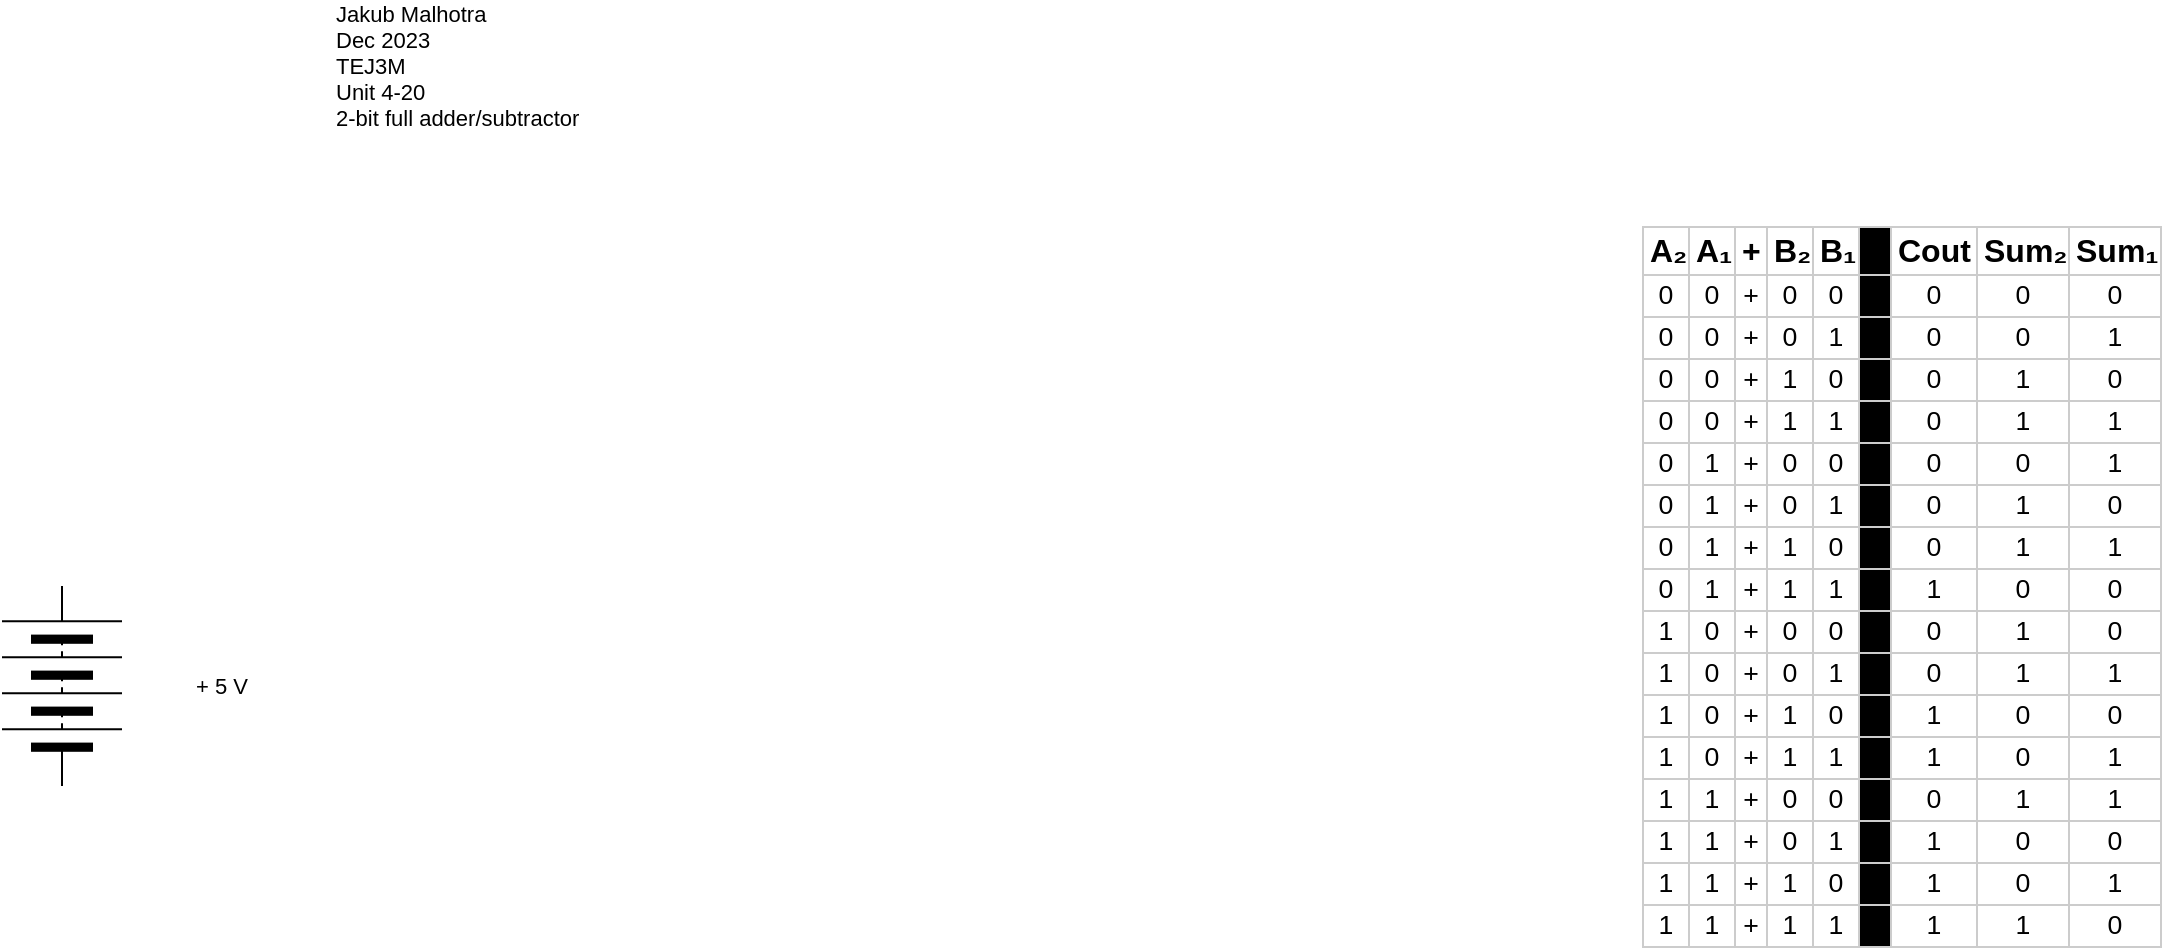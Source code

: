 <mxfile>
    <diagram id="voRThPeKLmp_nt6nkguu" name="Page-1">
        <mxGraphModel dx="1111" dy="670" grid="1" gridSize="10" guides="1" tooltips="1" connect="1" arrows="1" fold="1" page="1" pageScale="1" pageWidth="827" pageHeight="1169" math="0" shadow="0">
            <root>
                <mxCell id="0"/>
                <mxCell id="1" parent="0"/>
                <mxCell id="148" style="edgeStyle=orthogonalEdgeStyle;shape=connector;rounded=0;html=1;exitX=1;exitY=0.5;exitDx=0;exitDy=0;exitPerimeter=0;entryX=0;entryY=0.57;entryDx=0;entryDy=0;entryPerimeter=0;labelBackgroundColor=default;strokeColor=default;fontFamily=Helvetica;fontSize=11;fontColor=default;endArrow=none;endFill=0;" parent="1" source="121" edge="1">
                    <mxGeometry relative="1" as="geometry">
                        <Array as="points">
                            <mxPoint x="730" y="260"/>
                            <mxPoint x="730" y="481"/>
                        </Array>
                        <mxPoint x="490" y="481.1" as="targetPoint"/>
                    </mxGeometry>
                </mxCell>
                <mxCell id="153" value="" style="pointerEvents=1;verticalLabelPosition=bottom;shadow=0;dashed=0;align=center;html=1;verticalAlign=top;shape=mxgraph.electrical.miscellaneous.batteryStack;rotation=-90;" parent="1" vertex="1">
                    <mxGeometry x="520" y="370" width="100" height="60" as="geometry"/>
                </mxCell>
                <mxCell id="155" value="+ 5 V" style="text;strokeColor=none;align=center;fillColor=none;html=1;verticalAlign=middle;whiteSpace=wrap;rounded=0;fontFamily=Helvetica;fontSize=11;fontColor=default;" parent="1" vertex="1">
                    <mxGeometry x="620" y="385" width="60" height="30" as="geometry"/>
                </mxCell>
                <mxCell id="212" value="&lt;table style=&quot;table-layout: fixed; font-size: 10pt; font-family: Arial; width: 0px; border-collapse: collapse; border: none;&quot; data-sheets-root=&quot;1&quot; border=&quot;1&quot; dir=&quot;ltr&quot; cellpadding=&quot;0&quot; cellspacing=&quot;0&quot; xmlns=&quot;http://www.w3.org/1999/xhtml&quot;&gt;&lt;colgroup&gt;&lt;col width=&quot;23&quot;&gt;&lt;col width=&quot;23&quot;&gt;&lt;col width=&quot;16&quot;&gt;&lt;col width=&quot;23&quot;&gt;&lt;col width=&quot;23&quot;&gt;&lt;col width=&quot;16&quot;&gt;&lt;col width=&quot;43&quot;&gt;&lt;col width=&quot;46&quot;&gt;&lt;col width=&quot;46&quot;&gt;&lt;/colgroup&gt;&lt;tbody&gt;&lt;tr style=&quot;height: 21px;&quot;&gt;&lt;td style=&quot;border: 1px solid rgb(204, 204, 204); overflow: hidden; padding: 2px 3px; vertical-align: bottom; font-size: 12pt; font-weight: bold; text-align: center;&quot; data-sheets-value=&quot;{&amp;quot;1&amp;quot;:2,&amp;quot;2&amp;quot;:&amp;quot;A₂&amp;quot;}&quot;&gt;A₂&lt;/td&gt;&lt;td style=&quot;border: 1px solid rgb(204, 204, 204); overflow: hidden; padding: 2px 3px; vertical-align: bottom; font-size: 12pt; font-weight: bold; text-align: center;&quot; data-sheets-value=&quot;{&amp;quot;1&amp;quot;:2,&amp;quot;2&amp;quot;:&amp;quot;A₁&amp;quot;}&quot;&gt;A₁&lt;/td&gt;&lt;td style=&quot;border: 1px solid rgb(204, 204, 204); overflow: hidden; padding: 2px 3px; vertical-align: bottom; font-size: 12pt; font-weight: bold; text-align: center;&quot; data-sheets-formula=&quot;=&amp;quot;+&amp;quot;&quot; data-sheets-value=&quot;{&amp;quot;1&amp;quot;:2,&amp;quot;2&amp;quot;:&amp;quot;+&amp;quot;}&quot;&gt;+&lt;/td&gt;&lt;td style=&quot;border: 1px solid rgb(204, 204, 204); overflow: hidden; padding: 2px 3px; vertical-align: bottom; font-size: 12pt; font-weight: bold; text-align: center;&quot; data-sheets-value=&quot;{&amp;quot;1&amp;quot;:2,&amp;quot;2&amp;quot;:&amp;quot;B₂&amp;quot;}&quot;&gt;B₂&lt;/td&gt;&lt;td style=&quot;border: 1px solid rgb(204, 204, 204); overflow: hidden; padding: 2px 3px; vertical-align: bottom; font-size: 12pt; font-weight: bold; text-align: center;&quot; data-sheets-value=&quot;{&amp;quot;1&amp;quot;:2,&amp;quot;2&amp;quot;:&amp;quot;B₁&amp;quot;}&quot;&gt;B₁&lt;/td&gt;&lt;td style=&quot;border: 1px solid rgb(204, 204, 204); overflow: hidden; padding: 2px 3px; vertical-align: bottom; background-color: rgb(0, 0, 0);&quot;&gt;&lt;/td&gt;&lt;td style=&quot;border: 1px solid rgb(204, 204, 204); overflow: hidden; padding: 2px 3px; vertical-align: bottom; font-size: 12pt; font-weight: bold; text-align: center;&quot; data-sheets-value=&quot;{&amp;quot;1&amp;quot;:2,&amp;quot;2&amp;quot;:&amp;quot;Cout&amp;quot;}&quot;&gt;Cout&lt;/td&gt;&lt;td style=&quot;border: 1px solid rgb(204, 204, 204); overflow: hidden; padding: 2px 3px; vertical-align: bottom; font-size: 12pt; font-weight: bold; text-align: center;&quot; data-sheets-value=&quot;{&amp;quot;1&amp;quot;:2,&amp;quot;2&amp;quot;:&amp;quot;Sum₂&amp;quot;}&quot;&gt;Sum₂&lt;/td&gt;&lt;td style=&quot;border: 1px solid rgb(204, 204, 204); overflow: hidden; padding: 2px 3px; vertical-align: bottom; font-size: 12pt; font-weight: bold; text-align: center;&quot; data-sheets-value=&quot;{&amp;quot;1&amp;quot;:2,&amp;quot;2&amp;quot;:&amp;quot;Sum₁&amp;quot;}&quot;&gt;Sum₁&lt;/td&gt;&lt;/tr&gt;&lt;tr style=&quot;height: 21px;&quot;&gt;&lt;td style=&quot;border: 1px solid rgb(204, 204, 204); overflow: hidden; padding: 2px 3px; vertical-align: bottom; text-align: center;&quot; data-sheets-value=&quot;{&amp;quot;1&amp;quot;:3,&amp;quot;3&amp;quot;:0}&quot;&gt;0&lt;/td&gt;&lt;td style=&quot;border: 1px solid rgb(204, 204, 204); overflow: hidden; padding: 2px 3px; vertical-align: bottom; text-align: center;&quot; data-sheets-value=&quot;{&amp;quot;1&amp;quot;:3,&amp;quot;3&amp;quot;:0}&quot;&gt;0&lt;/td&gt;&lt;td style=&quot;border: 1px solid rgb(204, 204, 204); overflow: hidden; padding: 2px 3px; vertical-align: bottom; text-align: center;&quot; data-sheets-formula=&quot;=&amp;quot;+&amp;quot;&quot; data-sheets-value=&quot;{&amp;quot;1&amp;quot;:2,&amp;quot;2&amp;quot;:&amp;quot;+&amp;quot;}&quot;&gt;+&lt;/td&gt;&lt;td style=&quot;border: 1px solid rgb(204, 204, 204); overflow: hidden; padding: 2px 3px; vertical-align: bottom; text-align: center;&quot; data-sheets-value=&quot;{&amp;quot;1&amp;quot;:3,&amp;quot;3&amp;quot;:0}&quot;&gt;0&lt;/td&gt;&lt;td style=&quot;border: 1px solid rgb(204, 204, 204); overflow: hidden; padding: 2px 3px; vertical-align: bottom; text-align: center;&quot; data-sheets-value=&quot;{&amp;quot;1&amp;quot;:3,&amp;quot;3&amp;quot;:0}&quot;&gt;0&lt;/td&gt;&lt;td style=&quot;border: 1px solid rgb(204, 204, 204); overflow: hidden; padding: 2px 3px; vertical-align: bottom; background-color: rgb(0, 0, 0);&quot;&gt;&lt;/td&gt;&lt;td style=&quot;border: 1px solid rgb(204, 204, 204); overflow: hidden; padding: 2px 3px; vertical-align: bottom; text-align: center;&quot; data-sheets-value=&quot;{&amp;quot;1&amp;quot;:3,&amp;quot;3&amp;quot;:0}&quot;&gt;0&lt;/td&gt;&lt;td style=&quot;border: 1px solid rgb(204, 204, 204); overflow: hidden; padding: 2px 3px; vertical-align: bottom; text-align: center;&quot; data-sheets-value=&quot;{&amp;quot;1&amp;quot;:3,&amp;quot;3&amp;quot;:0}&quot;&gt;0&lt;/td&gt;&lt;td style=&quot;border: 1px solid rgb(204, 204, 204); overflow: hidden; padding: 2px 3px; vertical-align: bottom; text-align: center;&quot; data-sheets-value=&quot;{&amp;quot;1&amp;quot;:3,&amp;quot;3&amp;quot;:0}&quot;&gt;0&lt;/td&gt;&lt;/tr&gt;&lt;tr style=&quot;height: 21px;&quot;&gt;&lt;td style=&quot;border: 1px solid rgb(204, 204, 204); overflow: hidden; padding: 2px 3px; vertical-align: bottom; text-align: center;&quot; data-sheets-value=&quot;{&amp;quot;1&amp;quot;:3,&amp;quot;3&amp;quot;:0}&quot;&gt;0&lt;/td&gt;&lt;td style=&quot;border: 1px solid rgb(204, 204, 204); overflow: hidden; padding: 2px 3px; vertical-align: bottom; text-align: center;&quot; data-sheets-value=&quot;{&amp;quot;1&amp;quot;:3,&amp;quot;3&amp;quot;:0}&quot;&gt;0&lt;/td&gt;&lt;td style=&quot;border: 1px solid rgb(204, 204, 204); overflow: hidden; padding: 2px 3px; vertical-align: bottom; text-align: center;&quot; data-sheets-formula=&quot;=&amp;quot;+&amp;quot;&quot; data-sheets-value=&quot;{&amp;quot;1&amp;quot;:2,&amp;quot;2&amp;quot;:&amp;quot;+&amp;quot;}&quot;&gt;+&lt;/td&gt;&lt;td style=&quot;border: 1px solid rgb(204, 204, 204); overflow: hidden; padding: 2px 3px; vertical-align: bottom; text-align: center;&quot; data-sheets-value=&quot;{&amp;quot;1&amp;quot;:3,&amp;quot;3&amp;quot;:0}&quot;&gt;0&lt;/td&gt;&lt;td style=&quot;border: 1px solid rgb(204, 204, 204); overflow: hidden; padding: 2px 3px; vertical-align: bottom; text-align: center;&quot; data-sheets-value=&quot;{&amp;quot;1&amp;quot;:3,&amp;quot;3&amp;quot;:1}&quot;&gt;1&lt;/td&gt;&lt;td style=&quot;border: 1px solid rgb(204, 204, 204); overflow: hidden; padding: 2px 3px; vertical-align: bottom; background-color: rgb(0, 0, 0);&quot;&gt;&lt;/td&gt;&lt;td style=&quot;border: 1px solid rgb(204, 204, 204); overflow: hidden; padding: 2px 3px; vertical-align: bottom; text-align: center;&quot; data-sheets-value=&quot;{&amp;quot;1&amp;quot;:3,&amp;quot;3&amp;quot;:0}&quot;&gt;0&lt;/td&gt;&lt;td style=&quot;border: 1px solid rgb(204, 204, 204); overflow: hidden; padding: 2px 3px; vertical-align: bottom; text-align: center;&quot; data-sheets-value=&quot;{&amp;quot;1&amp;quot;:3,&amp;quot;3&amp;quot;:0}&quot;&gt;0&lt;/td&gt;&lt;td style=&quot;border: 1px solid rgb(204, 204, 204); overflow: hidden; padding: 2px 3px; vertical-align: bottom; text-align: center;&quot; data-sheets-value=&quot;{&amp;quot;1&amp;quot;:3,&amp;quot;3&amp;quot;:1}&quot;&gt;1&lt;/td&gt;&lt;/tr&gt;&lt;tr style=&quot;height: 21px;&quot;&gt;&lt;td style=&quot;border: 1px solid rgb(204, 204, 204); overflow: hidden; padding: 2px 3px; vertical-align: bottom; text-align: center;&quot; data-sheets-value=&quot;{&amp;quot;1&amp;quot;:3,&amp;quot;3&amp;quot;:0}&quot;&gt;0&lt;/td&gt;&lt;td style=&quot;border: 1px solid rgb(204, 204, 204); overflow: hidden; padding: 2px 3px; vertical-align: bottom; text-align: center;&quot; data-sheets-value=&quot;{&amp;quot;1&amp;quot;:3,&amp;quot;3&amp;quot;:0}&quot;&gt;0&lt;/td&gt;&lt;td style=&quot;border: 1px solid rgb(204, 204, 204); overflow: hidden; padding: 2px 3px; vertical-align: bottom; text-align: center;&quot; data-sheets-formula=&quot;=&amp;quot;+&amp;quot;&quot; data-sheets-value=&quot;{&amp;quot;1&amp;quot;:2,&amp;quot;2&amp;quot;:&amp;quot;+&amp;quot;}&quot;&gt;+&lt;/td&gt;&lt;td style=&quot;border: 1px solid rgb(204, 204, 204); overflow: hidden; padding: 2px 3px; vertical-align: bottom; text-align: center;&quot; data-sheets-value=&quot;{&amp;quot;1&amp;quot;:3,&amp;quot;3&amp;quot;:1}&quot;&gt;1&lt;/td&gt;&lt;td style=&quot;border: 1px solid rgb(204, 204, 204); overflow: hidden; padding: 2px 3px; vertical-align: bottom; text-align: center;&quot; data-sheets-value=&quot;{&amp;quot;1&amp;quot;:3,&amp;quot;3&amp;quot;:0}&quot;&gt;0&lt;/td&gt;&lt;td style=&quot;border: 1px solid rgb(204, 204, 204); overflow: hidden; padding: 2px 3px; vertical-align: bottom; background-color: rgb(0, 0, 0);&quot;&gt;&lt;/td&gt;&lt;td style=&quot;border: 1px solid rgb(204, 204, 204); overflow: hidden; padding: 2px 3px; vertical-align: bottom; text-align: center;&quot; data-sheets-value=&quot;{&amp;quot;1&amp;quot;:3,&amp;quot;3&amp;quot;:0}&quot;&gt;0&lt;/td&gt;&lt;td style=&quot;border: 1px solid rgb(204, 204, 204); overflow: hidden; padding: 2px 3px; vertical-align: bottom; text-align: center;&quot; data-sheets-value=&quot;{&amp;quot;1&amp;quot;:3,&amp;quot;3&amp;quot;:1}&quot;&gt;1&lt;/td&gt;&lt;td style=&quot;border: 1px solid rgb(204, 204, 204); overflow: hidden; padding: 2px 3px; vertical-align: bottom; text-align: center;&quot; data-sheets-value=&quot;{&amp;quot;1&amp;quot;:3,&amp;quot;3&amp;quot;:0}&quot;&gt;0&lt;/td&gt;&lt;/tr&gt;&lt;tr style=&quot;height: 21px;&quot;&gt;&lt;td style=&quot;border: 1px solid rgb(204, 204, 204); overflow: hidden; padding: 2px 3px; vertical-align: bottom; text-align: center;&quot; data-sheets-value=&quot;{&amp;quot;1&amp;quot;:3,&amp;quot;3&amp;quot;:0}&quot;&gt;0&lt;/td&gt;&lt;td style=&quot;border: 1px solid rgb(204, 204, 204); overflow: hidden; padding: 2px 3px; vertical-align: bottom; text-align: center;&quot; data-sheets-value=&quot;{&amp;quot;1&amp;quot;:3,&amp;quot;3&amp;quot;:0}&quot;&gt;0&lt;/td&gt;&lt;td style=&quot;border: 1px solid rgb(204, 204, 204); overflow: hidden; padding: 2px 3px; vertical-align: bottom; text-align: center;&quot; data-sheets-formula=&quot;=&amp;quot;+&amp;quot;&quot; data-sheets-value=&quot;{&amp;quot;1&amp;quot;:2,&amp;quot;2&amp;quot;:&amp;quot;+&amp;quot;}&quot;&gt;+&lt;/td&gt;&lt;td style=&quot;border: 1px solid rgb(204, 204, 204); overflow: hidden; padding: 2px 3px; vertical-align: bottom; text-align: center;&quot; data-sheets-value=&quot;{&amp;quot;1&amp;quot;:3,&amp;quot;3&amp;quot;:1}&quot;&gt;1&lt;/td&gt;&lt;td style=&quot;border: 1px solid rgb(204, 204, 204); overflow: hidden; padding: 2px 3px; vertical-align: bottom; text-align: center;&quot; data-sheets-value=&quot;{&amp;quot;1&amp;quot;:3,&amp;quot;3&amp;quot;:1}&quot;&gt;1&lt;/td&gt;&lt;td style=&quot;border: 1px solid rgb(204, 204, 204); overflow: hidden; padding: 2px 3px; vertical-align: bottom; background-color: rgb(0, 0, 0);&quot;&gt;&lt;/td&gt;&lt;td style=&quot;border: 1px solid rgb(204, 204, 204); overflow: hidden; padding: 2px 3px; vertical-align: bottom; text-align: center;&quot; data-sheets-value=&quot;{&amp;quot;1&amp;quot;:3,&amp;quot;3&amp;quot;:0}&quot;&gt;0&lt;/td&gt;&lt;td style=&quot;border: 1px solid rgb(204, 204, 204); overflow: hidden; padding: 2px 3px; vertical-align: bottom; text-align: center;&quot; data-sheets-value=&quot;{&amp;quot;1&amp;quot;:3,&amp;quot;3&amp;quot;:1}&quot;&gt;1&lt;/td&gt;&lt;td style=&quot;border: 1px solid rgb(204, 204, 204); overflow: hidden; padding: 2px 3px; vertical-align: bottom; text-align: center;&quot; data-sheets-value=&quot;{&amp;quot;1&amp;quot;:3,&amp;quot;3&amp;quot;:1}&quot;&gt;1&lt;/td&gt;&lt;/tr&gt;&lt;tr style=&quot;height: 21px;&quot;&gt;&lt;td style=&quot;border: 1px solid rgb(204, 204, 204); overflow: hidden; padding: 2px 3px; vertical-align: bottom; text-align: center;&quot; data-sheets-value=&quot;{&amp;quot;1&amp;quot;:3,&amp;quot;3&amp;quot;:0}&quot;&gt;0&lt;/td&gt;&lt;td style=&quot;border: 1px solid rgb(204, 204, 204); overflow: hidden; padding: 2px 3px; vertical-align: bottom; text-align: center;&quot; data-sheets-value=&quot;{&amp;quot;1&amp;quot;:3,&amp;quot;3&amp;quot;:1}&quot;&gt;1&lt;/td&gt;&lt;td style=&quot;border: 1px solid rgb(204, 204, 204); overflow: hidden; padding: 2px 3px; vertical-align: bottom; text-align: center;&quot; data-sheets-formula=&quot;=&amp;quot;+&amp;quot;&quot; data-sheets-value=&quot;{&amp;quot;1&amp;quot;:2,&amp;quot;2&amp;quot;:&amp;quot;+&amp;quot;}&quot;&gt;+&lt;/td&gt;&lt;td style=&quot;border: 1px solid rgb(204, 204, 204); overflow: hidden; padding: 2px 3px; vertical-align: bottom; text-align: center;&quot; data-sheets-value=&quot;{&amp;quot;1&amp;quot;:3,&amp;quot;3&amp;quot;:0}&quot;&gt;0&lt;/td&gt;&lt;td style=&quot;border: 1px solid rgb(204, 204, 204); overflow: hidden; padding: 2px 3px; vertical-align: bottom; text-align: center;&quot; data-sheets-value=&quot;{&amp;quot;1&amp;quot;:3,&amp;quot;3&amp;quot;:0}&quot;&gt;0&lt;/td&gt;&lt;td style=&quot;border: 1px solid rgb(204, 204, 204); overflow: hidden; padding: 2px 3px; vertical-align: bottom; background-color: rgb(0, 0, 0);&quot;&gt;&lt;/td&gt;&lt;td style=&quot;border: 1px solid rgb(204, 204, 204); overflow: hidden; padding: 2px 3px; vertical-align: bottom; text-align: center;&quot; data-sheets-value=&quot;{&amp;quot;1&amp;quot;:3,&amp;quot;3&amp;quot;:0}&quot;&gt;0&lt;/td&gt;&lt;td style=&quot;border: 1px solid rgb(204, 204, 204); overflow: hidden; padding: 2px 3px; vertical-align: bottom; text-align: center;&quot; data-sheets-value=&quot;{&amp;quot;1&amp;quot;:3,&amp;quot;3&amp;quot;:0}&quot;&gt;0&lt;/td&gt;&lt;td style=&quot;border: 1px solid rgb(204, 204, 204); overflow: hidden; padding: 2px 3px; vertical-align: bottom; text-align: center;&quot; data-sheets-value=&quot;{&amp;quot;1&amp;quot;:3,&amp;quot;3&amp;quot;:1}&quot;&gt;1&lt;/td&gt;&lt;/tr&gt;&lt;tr style=&quot;height: 21px;&quot;&gt;&lt;td style=&quot;border: 1px solid rgb(204, 204, 204); overflow: hidden; padding: 2px 3px; vertical-align: bottom; text-align: center;&quot; data-sheets-value=&quot;{&amp;quot;1&amp;quot;:3,&amp;quot;3&amp;quot;:0}&quot;&gt;0&lt;/td&gt;&lt;td style=&quot;border: 1px solid rgb(204, 204, 204); overflow: hidden; padding: 2px 3px; vertical-align: bottom; text-align: center;&quot; data-sheets-value=&quot;{&amp;quot;1&amp;quot;:3,&amp;quot;3&amp;quot;:1}&quot;&gt;1&lt;/td&gt;&lt;td style=&quot;border: 1px solid rgb(204, 204, 204); overflow: hidden; padding: 2px 3px; vertical-align: bottom; text-align: center;&quot; data-sheets-formula=&quot;=&amp;quot;+&amp;quot;&quot; data-sheets-value=&quot;{&amp;quot;1&amp;quot;:2,&amp;quot;2&amp;quot;:&amp;quot;+&amp;quot;}&quot;&gt;+&lt;/td&gt;&lt;td style=&quot;border: 1px solid rgb(204, 204, 204); overflow: hidden; padding: 2px 3px; vertical-align: bottom; text-align: center;&quot; data-sheets-value=&quot;{&amp;quot;1&amp;quot;:3,&amp;quot;3&amp;quot;:0}&quot;&gt;0&lt;/td&gt;&lt;td style=&quot;border: 1px solid rgb(204, 204, 204); overflow: hidden; padding: 2px 3px; vertical-align: bottom; text-align: center;&quot; data-sheets-value=&quot;{&amp;quot;1&amp;quot;:3,&amp;quot;3&amp;quot;:1}&quot;&gt;1&lt;/td&gt;&lt;td style=&quot;border: 1px solid rgb(204, 204, 204); overflow: hidden; padding: 2px 3px; vertical-align: bottom; background-color: rgb(0, 0, 0);&quot;&gt;&lt;/td&gt;&lt;td style=&quot;border: 1px solid rgb(204, 204, 204); overflow: hidden; padding: 2px 3px; vertical-align: bottom; text-align: center;&quot; data-sheets-value=&quot;{&amp;quot;1&amp;quot;:3,&amp;quot;3&amp;quot;:0}&quot;&gt;0&lt;/td&gt;&lt;td style=&quot;border: 1px solid rgb(204, 204, 204); overflow: hidden; padding: 2px 3px; vertical-align: bottom; text-align: center;&quot; data-sheets-value=&quot;{&amp;quot;1&amp;quot;:3,&amp;quot;3&amp;quot;:1}&quot;&gt;1&lt;/td&gt;&lt;td style=&quot;border: 1px solid rgb(204, 204, 204); overflow: hidden; padding: 2px 3px; vertical-align: bottom; text-align: center;&quot; data-sheets-value=&quot;{&amp;quot;1&amp;quot;:3,&amp;quot;3&amp;quot;:0}&quot;&gt;0&lt;/td&gt;&lt;/tr&gt;&lt;tr style=&quot;height: 21px;&quot;&gt;&lt;td style=&quot;border: 1px solid rgb(204, 204, 204); overflow: hidden; padding: 2px 3px; vertical-align: bottom; text-align: center;&quot; data-sheets-value=&quot;{&amp;quot;1&amp;quot;:3,&amp;quot;3&amp;quot;:0}&quot;&gt;0&lt;/td&gt;&lt;td style=&quot;border: 1px solid rgb(204, 204, 204); overflow: hidden; padding: 2px 3px; vertical-align: bottom; text-align: center;&quot; data-sheets-value=&quot;{&amp;quot;1&amp;quot;:3,&amp;quot;3&amp;quot;:1}&quot;&gt;1&lt;/td&gt;&lt;td style=&quot;border: 1px solid rgb(204, 204, 204); overflow: hidden; padding: 2px 3px; vertical-align: bottom; text-align: center;&quot; data-sheets-formula=&quot;=&amp;quot;+&amp;quot;&quot; data-sheets-value=&quot;{&amp;quot;1&amp;quot;:2,&amp;quot;2&amp;quot;:&amp;quot;+&amp;quot;}&quot;&gt;+&lt;/td&gt;&lt;td style=&quot;border: 1px solid rgb(204, 204, 204); overflow: hidden; padding: 2px 3px; vertical-align: bottom; text-align: center;&quot; data-sheets-value=&quot;{&amp;quot;1&amp;quot;:3,&amp;quot;3&amp;quot;:1}&quot;&gt;1&lt;/td&gt;&lt;td style=&quot;border: 1px solid rgb(204, 204, 204); overflow: hidden; padding: 2px 3px; vertical-align: bottom; text-align: center;&quot; data-sheets-value=&quot;{&amp;quot;1&amp;quot;:3,&amp;quot;3&amp;quot;:0}&quot;&gt;0&lt;/td&gt;&lt;td style=&quot;border: 1px solid rgb(204, 204, 204); overflow: hidden; padding: 2px 3px; vertical-align: bottom; background-color: rgb(0, 0, 0);&quot;&gt;&lt;/td&gt;&lt;td style=&quot;border: 1px solid rgb(204, 204, 204); overflow: hidden; padding: 2px 3px; vertical-align: bottom; text-align: center;&quot; data-sheets-value=&quot;{&amp;quot;1&amp;quot;:3,&amp;quot;3&amp;quot;:0}&quot;&gt;0&lt;/td&gt;&lt;td style=&quot;border: 1px solid rgb(204, 204, 204); overflow: hidden; padding: 2px 3px; vertical-align: bottom; text-align: center;&quot; data-sheets-value=&quot;{&amp;quot;1&amp;quot;:3,&amp;quot;3&amp;quot;:1}&quot;&gt;1&lt;/td&gt;&lt;td style=&quot;border: 1px solid rgb(204, 204, 204); overflow: hidden; padding: 2px 3px; vertical-align: bottom; text-align: center;&quot; data-sheets-value=&quot;{&amp;quot;1&amp;quot;:3,&amp;quot;3&amp;quot;:1}&quot;&gt;1&lt;/td&gt;&lt;/tr&gt;&lt;tr style=&quot;height: 21px;&quot;&gt;&lt;td style=&quot;border: 1px solid rgb(204, 204, 204); overflow: hidden; padding: 2px 3px; vertical-align: bottom; text-align: center;&quot; data-sheets-value=&quot;{&amp;quot;1&amp;quot;:3,&amp;quot;3&amp;quot;:0}&quot;&gt;0&lt;/td&gt;&lt;td style=&quot;border: 1px solid rgb(204, 204, 204); overflow: hidden; padding: 2px 3px; vertical-align: bottom; text-align: center;&quot; data-sheets-value=&quot;{&amp;quot;1&amp;quot;:3,&amp;quot;3&amp;quot;:1}&quot;&gt;1&lt;/td&gt;&lt;td style=&quot;border: 1px solid rgb(204, 204, 204); overflow: hidden; padding: 2px 3px; vertical-align: bottom; text-align: center;&quot; data-sheets-formula=&quot;=&amp;quot;+&amp;quot;&quot; data-sheets-value=&quot;{&amp;quot;1&amp;quot;:2,&amp;quot;2&amp;quot;:&amp;quot;+&amp;quot;}&quot;&gt;+&lt;/td&gt;&lt;td style=&quot;border: 1px solid rgb(204, 204, 204); overflow: hidden; padding: 2px 3px; vertical-align: bottom; text-align: center;&quot; data-sheets-value=&quot;{&amp;quot;1&amp;quot;:3,&amp;quot;3&amp;quot;:1}&quot;&gt;1&lt;/td&gt;&lt;td style=&quot;border: 1px solid rgb(204, 204, 204); overflow: hidden; padding: 2px 3px; vertical-align: bottom; text-align: center;&quot; data-sheets-value=&quot;{&amp;quot;1&amp;quot;:3,&amp;quot;3&amp;quot;:1}&quot;&gt;1&lt;/td&gt;&lt;td style=&quot;border: 1px solid rgb(204, 204, 204); overflow: hidden; padding: 2px 3px; vertical-align: bottom; background-color: rgb(0, 0, 0);&quot;&gt;&lt;/td&gt;&lt;td style=&quot;border: 1px solid rgb(204, 204, 204); overflow: hidden; padding: 2px 3px; vertical-align: bottom; text-align: center;&quot; data-sheets-value=&quot;{&amp;quot;1&amp;quot;:3,&amp;quot;3&amp;quot;:1}&quot;&gt;1&lt;/td&gt;&lt;td style=&quot;border: 1px solid rgb(204, 204, 204); overflow: hidden; padding: 2px 3px; vertical-align: bottom; text-align: center;&quot; data-sheets-value=&quot;{&amp;quot;1&amp;quot;:3,&amp;quot;3&amp;quot;:0}&quot;&gt;0&lt;/td&gt;&lt;td style=&quot;border: 1px solid rgb(204, 204, 204); overflow: hidden; padding: 2px 3px; vertical-align: bottom; text-align: center;&quot; data-sheets-value=&quot;{&amp;quot;1&amp;quot;:3,&amp;quot;3&amp;quot;:0}&quot;&gt;0&lt;/td&gt;&lt;/tr&gt;&lt;tr style=&quot;height: 21px;&quot;&gt;&lt;td style=&quot;border: 1px solid rgb(204, 204, 204); overflow: hidden; padding: 2px 3px; vertical-align: bottom; text-align: center;&quot; data-sheets-value=&quot;{&amp;quot;1&amp;quot;:3,&amp;quot;3&amp;quot;:1}&quot;&gt;1&lt;/td&gt;&lt;td style=&quot;border: 1px solid rgb(204, 204, 204); overflow: hidden; padding: 2px 3px; vertical-align: bottom; text-align: center;&quot; data-sheets-value=&quot;{&amp;quot;1&amp;quot;:3,&amp;quot;3&amp;quot;:0}&quot;&gt;0&lt;/td&gt;&lt;td style=&quot;border: 1px solid rgb(204, 204, 204); overflow: hidden; padding: 2px 3px; vertical-align: bottom; text-align: center;&quot; data-sheets-formula=&quot;=&amp;quot;+&amp;quot;&quot; data-sheets-value=&quot;{&amp;quot;1&amp;quot;:2,&amp;quot;2&amp;quot;:&amp;quot;+&amp;quot;}&quot;&gt;+&lt;/td&gt;&lt;td style=&quot;border: 1px solid rgb(204, 204, 204); overflow: hidden; padding: 2px 3px; vertical-align: bottom; text-align: center;&quot; data-sheets-value=&quot;{&amp;quot;1&amp;quot;:3,&amp;quot;3&amp;quot;:0}&quot;&gt;0&lt;/td&gt;&lt;td style=&quot;border: 1px solid rgb(204, 204, 204); overflow: hidden; padding: 2px 3px; vertical-align: bottom; text-align: center;&quot; data-sheets-value=&quot;{&amp;quot;1&amp;quot;:3,&amp;quot;3&amp;quot;:0}&quot;&gt;0&lt;/td&gt;&lt;td style=&quot;border: 1px solid rgb(204, 204, 204); overflow: hidden; padding: 2px 3px; vertical-align: bottom; background-color: rgb(0, 0, 0);&quot;&gt;&lt;/td&gt;&lt;td style=&quot;border: 1px solid rgb(204, 204, 204); overflow: hidden; padding: 2px 3px; vertical-align: bottom; text-align: center;&quot; data-sheets-value=&quot;{&amp;quot;1&amp;quot;:3,&amp;quot;3&amp;quot;:0}&quot;&gt;0&lt;/td&gt;&lt;td style=&quot;border: 1px solid rgb(204, 204, 204); overflow: hidden; padding: 2px 3px; vertical-align: bottom; text-align: center;&quot; data-sheets-value=&quot;{&amp;quot;1&amp;quot;:3,&amp;quot;3&amp;quot;:1}&quot;&gt;1&lt;/td&gt;&lt;td style=&quot;border: 1px solid rgb(204, 204, 204); overflow: hidden; padding: 2px 3px; vertical-align: bottom; text-align: center;&quot; data-sheets-value=&quot;{&amp;quot;1&amp;quot;:3,&amp;quot;3&amp;quot;:0}&quot;&gt;0&lt;/td&gt;&lt;/tr&gt;&lt;tr style=&quot;height: 21px;&quot;&gt;&lt;td style=&quot;border: 1px solid rgb(204, 204, 204); overflow: hidden; padding: 2px 3px; vertical-align: bottom; text-align: center;&quot; data-sheets-value=&quot;{&amp;quot;1&amp;quot;:3,&amp;quot;3&amp;quot;:1}&quot;&gt;1&lt;/td&gt;&lt;td style=&quot;border: 1px solid rgb(204, 204, 204); overflow: hidden; padding: 2px 3px; vertical-align: bottom; text-align: center;&quot; data-sheets-value=&quot;{&amp;quot;1&amp;quot;:3,&amp;quot;3&amp;quot;:0}&quot;&gt;0&lt;/td&gt;&lt;td style=&quot;border: 1px solid rgb(204, 204, 204); overflow: hidden; padding: 2px 3px; vertical-align: bottom; text-align: center;&quot; data-sheets-formula=&quot;=&amp;quot;+&amp;quot;&quot; data-sheets-value=&quot;{&amp;quot;1&amp;quot;:2,&amp;quot;2&amp;quot;:&amp;quot;+&amp;quot;}&quot;&gt;+&lt;/td&gt;&lt;td style=&quot;border: 1px solid rgb(204, 204, 204); overflow: hidden; padding: 2px 3px; vertical-align: bottom; text-align: center;&quot; data-sheets-value=&quot;{&amp;quot;1&amp;quot;:3,&amp;quot;3&amp;quot;:0}&quot;&gt;0&lt;/td&gt;&lt;td style=&quot;border: 1px solid rgb(204, 204, 204); overflow: hidden; padding: 2px 3px; vertical-align: bottom; text-align: center;&quot; data-sheets-value=&quot;{&amp;quot;1&amp;quot;:3,&amp;quot;3&amp;quot;:1}&quot;&gt;1&lt;/td&gt;&lt;td style=&quot;border: 1px solid rgb(204, 204, 204); overflow: hidden; padding: 2px 3px; vertical-align: bottom; background-color: rgb(0, 0, 0);&quot;&gt;&lt;/td&gt;&lt;td style=&quot;border: 1px solid rgb(204, 204, 204); overflow: hidden; padding: 2px 3px; vertical-align: bottom; text-align: center;&quot; data-sheets-value=&quot;{&amp;quot;1&amp;quot;:3,&amp;quot;3&amp;quot;:0}&quot;&gt;0&lt;/td&gt;&lt;td style=&quot;border: 1px solid rgb(204, 204, 204); overflow: hidden; padding: 2px 3px; vertical-align: bottom; text-align: center;&quot; data-sheets-value=&quot;{&amp;quot;1&amp;quot;:3,&amp;quot;3&amp;quot;:1}&quot;&gt;1&lt;/td&gt;&lt;td style=&quot;border: 1px solid rgb(204, 204, 204); overflow: hidden; padding: 2px 3px; vertical-align: bottom; text-align: center;&quot; data-sheets-value=&quot;{&amp;quot;1&amp;quot;:3,&amp;quot;3&amp;quot;:1}&quot;&gt;1&lt;/td&gt;&lt;/tr&gt;&lt;tr style=&quot;height: 21px;&quot;&gt;&lt;td style=&quot;border: 1px solid rgb(204, 204, 204); overflow: hidden; padding: 2px 3px; vertical-align: bottom; text-align: center;&quot; data-sheets-value=&quot;{&amp;quot;1&amp;quot;:3,&amp;quot;3&amp;quot;:1}&quot;&gt;1&lt;/td&gt;&lt;td style=&quot;border: 1px solid rgb(204, 204, 204); overflow: hidden; padding: 2px 3px; vertical-align: bottom; text-align: center;&quot; data-sheets-value=&quot;{&amp;quot;1&amp;quot;:3,&amp;quot;3&amp;quot;:0}&quot;&gt;0&lt;/td&gt;&lt;td style=&quot;border: 1px solid rgb(204, 204, 204); overflow: hidden; padding: 2px 3px; vertical-align: bottom; text-align: center;&quot; data-sheets-formula=&quot;=&amp;quot;+&amp;quot;&quot; data-sheets-value=&quot;{&amp;quot;1&amp;quot;:2,&amp;quot;2&amp;quot;:&amp;quot;+&amp;quot;}&quot;&gt;+&lt;/td&gt;&lt;td style=&quot;border: 1px solid rgb(204, 204, 204); overflow: hidden; padding: 2px 3px; vertical-align: bottom; text-align: center;&quot; data-sheets-value=&quot;{&amp;quot;1&amp;quot;:3,&amp;quot;3&amp;quot;:1}&quot;&gt;1&lt;/td&gt;&lt;td style=&quot;border: 1px solid rgb(204, 204, 204); overflow: hidden; padding: 2px 3px; vertical-align: bottom; text-align: center;&quot; data-sheets-value=&quot;{&amp;quot;1&amp;quot;:3,&amp;quot;3&amp;quot;:0}&quot;&gt;0&lt;/td&gt;&lt;td style=&quot;border: 1px solid rgb(204, 204, 204); overflow: hidden; padding: 2px 3px; vertical-align: bottom; background-color: rgb(0, 0, 0);&quot;&gt;&lt;/td&gt;&lt;td style=&quot;border: 1px solid rgb(204, 204, 204); overflow: hidden; padding: 2px 3px; vertical-align: bottom; text-align: center;&quot; data-sheets-value=&quot;{&amp;quot;1&amp;quot;:3,&amp;quot;3&amp;quot;:1}&quot;&gt;1&lt;/td&gt;&lt;td style=&quot;border: 1px solid rgb(204, 204, 204); overflow: hidden; padding: 2px 3px; vertical-align: bottom; text-align: center;&quot; data-sheets-value=&quot;{&amp;quot;1&amp;quot;:3,&amp;quot;3&amp;quot;:0}&quot;&gt;0&lt;/td&gt;&lt;td style=&quot;border: 1px solid rgb(204, 204, 204); overflow: hidden; padding: 2px 3px; vertical-align: bottom; text-align: center;&quot; data-sheets-value=&quot;{&amp;quot;1&amp;quot;:3,&amp;quot;3&amp;quot;:0}&quot;&gt;0&lt;/td&gt;&lt;/tr&gt;&lt;tr style=&quot;height: 21px;&quot;&gt;&lt;td style=&quot;border: 1px solid rgb(204, 204, 204); overflow: hidden; padding: 2px 3px; vertical-align: bottom; text-align: center;&quot; data-sheets-value=&quot;{&amp;quot;1&amp;quot;:3,&amp;quot;3&amp;quot;:1}&quot;&gt;1&lt;/td&gt;&lt;td style=&quot;border: 1px solid rgb(204, 204, 204); overflow: hidden; padding: 2px 3px; vertical-align: bottom; text-align: center;&quot; data-sheets-value=&quot;{&amp;quot;1&amp;quot;:3,&amp;quot;3&amp;quot;:0}&quot;&gt;0&lt;/td&gt;&lt;td style=&quot;border: 1px solid rgb(204, 204, 204); overflow: hidden; padding: 2px 3px; vertical-align: bottom; text-align: center;&quot; data-sheets-formula=&quot;=&amp;quot;+&amp;quot;&quot; data-sheets-value=&quot;{&amp;quot;1&amp;quot;:2,&amp;quot;2&amp;quot;:&amp;quot;+&amp;quot;}&quot;&gt;+&lt;/td&gt;&lt;td style=&quot;border: 1px solid rgb(204, 204, 204); overflow: hidden; padding: 2px 3px; vertical-align: bottom; text-align: center;&quot; data-sheets-value=&quot;{&amp;quot;1&amp;quot;:3,&amp;quot;3&amp;quot;:1}&quot;&gt;1&lt;/td&gt;&lt;td style=&quot;border: 1px solid rgb(204, 204, 204); overflow: hidden; padding: 2px 3px; vertical-align: bottom; text-align: center;&quot; data-sheets-value=&quot;{&amp;quot;1&amp;quot;:3,&amp;quot;3&amp;quot;:1}&quot;&gt;1&lt;/td&gt;&lt;td style=&quot;border: 1px solid rgb(204, 204, 204); overflow: hidden; padding: 2px 3px; vertical-align: bottom; background-color: rgb(0, 0, 0);&quot;&gt;&lt;/td&gt;&lt;td style=&quot;border: 1px solid rgb(204, 204, 204); overflow: hidden; padding: 2px 3px; vertical-align: bottom; text-align: center;&quot; data-sheets-value=&quot;{&amp;quot;1&amp;quot;:3,&amp;quot;3&amp;quot;:1}&quot;&gt;1&lt;/td&gt;&lt;td style=&quot;border: 1px solid rgb(204, 204, 204); overflow: hidden; padding: 2px 3px; vertical-align: bottom; text-align: center;&quot; data-sheets-value=&quot;{&amp;quot;1&amp;quot;:3,&amp;quot;3&amp;quot;:0}&quot;&gt;0&lt;/td&gt;&lt;td style=&quot;border: 1px solid rgb(204, 204, 204); overflow: hidden; padding: 2px 3px; vertical-align: bottom; text-align: center;&quot; data-sheets-value=&quot;{&amp;quot;1&amp;quot;:3,&amp;quot;3&amp;quot;:1}&quot;&gt;1&lt;/td&gt;&lt;/tr&gt;&lt;tr style=&quot;height: 21px;&quot;&gt;&lt;td style=&quot;border: 1px solid rgb(204, 204, 204); overflow: hidden; padding: 2px 3px; vertical-align: bottom; text-align: center;&quot; data-sheets-value=&quot;{&amp;quot;1&amp;quot;:3,&amp;quot;3&amp;quot;:1}&quot;&gt;1&lt;/td&gt;&lt;td style=&quot;border: 1px solid rgb(204, 204, 204); overflow: hidden; padding: 2px 3px; vertical-align: bottom; text-align: center;&quot; data-sheets-value=&quot;{&amp;quot;1&amp;quot;:3,&amp;quot;3&amp;quot;:1}&quot;&gt;1&lt;/td&gt;&lt;td style=&quot;border: 1px solid rgb(204, 204, 204); overflow: hidden; padding: 2px 3px; vertical-align: bottom; text-align: center;&quot; data-sheets-formula=&quot;=&amp;quot;+&amp;quot;&quot; data-sheets-value=&quot;{&amp;quot;1&amp;quot;:2,&amp;quot;2&amp;quot;:&amp;quot;+&amp;quot;}&quot;&gt;+&lt;/td&gt;&lt;td style=&quot;border: 1px solid rgb(204, 204, 204); overflow: hidden; padding: 2px 3px; vertical-align: bottom; text-align: center;&quot; data-sheets-value=&quot;{&amp;quot;1&amp;quot;:3,&amp;quot;3&amp;quot;:0}&quot;&gt;0&lt;/td&gt;&lt;td style=&quot;border: 1px solid rgb(204, 204, 204); overflow: hidden; padding: 2px 3px; vertical-align: bottom; text-align: center;&quot; data-sheets-value=&quot;{&amp;quot;1&amp;quot;:3,&amp;quot;3&amp;quot;:0}&quot;&gt;0&lt;/td&gt;&lt;td style=&quot;border: 1px solid rgb(204, 204, 204); overflow: hidden; padding: 2px 3px; vertical-align: bottom; background-color: rgb(0, 0, 0);&quot;&gt;&lt;/td&gt;&lt;td style=&quot;border: 1px solid rgb(204, 204, 204); overflow: hidden; padding: 2px 3px; vertical-align: bottom; text-align: center;&quot; data-sheets-value=&quot;{&amp;quot;1&amp;quot;:3,&amp;quot;3&amp;quot;:0}&quot;&gt;0&lt;/td&gt;&lt;td style=&quot;border: 1px solid rgb(204, 204, 204); overflow: hidden; padding: 2px 3px; vertical-align: bottom; text-align: center;&quot; data-sheets-value=&quot;{&amp;quot;1&amp;quot;:3,&amp;quot;3&amp;quot;:1}&quot;&gt;1&lt;/td&gt;&lt;td style=&quot;border: 1px solid rgb(204, 204, 204); overflow: hidden; padding: 2px 3px; vertical-align: bottom; text-align: center;&quot; data-sheets-value=&quot;{&amp;quot;1&amp;quot;:3,&amp;quot;3&amp;quot;:1}&quot;&gt;1&lt;/td&gt;&lt;/tr&gt;&lt;tr style=&quot;height: 21px;&quot;&gt;&lt;td style=&quot;border: 1px solid rgb(204, 204, 204); overflow: hidden; padding: 2px 3px; vertical-align: bottom; text-align: center;&quot; data-sheets-value=&quot;{&amp;quot;1&amp;quot;:3,&amp;quot;3&amp;quot;:1}&quot;&gt;1&lt;/td&gt;&lt;td style=&quot;border: 1px solid rgb(204, 204, 204); overflow: hidden; padding: 2px 3px; vertical-align: bottom; text-align: center;&quot; data-sheets-value=&quot;{&amp;quot;1&amp;quot;:3,&amp;quot;3&amp;quot;:1}&quot;&gt;1&lt;/td&gt;&lt;td style=&quot;border: 1px solid rgb(204, 204, 204); overflow: hidden; padding: 2px 3px; vertical-align: bottom; text-align: center;&quot; data-sheets-formula=&quot;=&amp;quot;+&amp;quot;&quot; data-sheets-value=&quot;{&amp;quot;1&amp;quot;:2,&amp;quot;2&amp;quot;:&amp;quot;+&amp;quot;}&quot;&gt;+&lt;/td&gt;&lt;td style=&quot;border: 1px solid rgb(204, 204, 204); overflow: hidden; padding: 2px 3px; vertical-align: bottom; text-align: center;&quot; data-sheets-value=&quot;{&amp;quot;1&amp;quot;:3,&amp;quot;3&amp;quot;:0}&quot;&gt;0&lt;/td&gt;&lt;td style=&quot;border: 1px solid rgb(204, 204, 204); overflow: hidden; padding: 2px 3px; vertical-align: bottom; text-align: center;&quot; data-sheets-value=&quot;{&amp;quot;1&amp;quot;:3,&amp;quot;3&amp;quot;:1}&quot;&gt;1&lt;/td&gt;&lt;td style=&quot;border: 1px solid rgb(204, 204, 204); overflow: hidden; padding: 2px 3px; vertical-align: bottom; background-color: rgb(0, 0, 0);&quot;&gt;&lt;/td&gt;&lt;td style=&quot;border: 1px solid rgb(204, 204, 204); overflow: hidden; padding: 2px 3px; vertical-align: bottom; text-align: center;&quot; data-sheets-value=&quot;{&amp;quot;1&amp;quot;:3,&amp;quot;3&amp;quot;:1}&quot;&gt;1&lt;/td&gt;&lt;td style=&quot;border: 1px solid rgb(204, 204, 204); overflow: hidden; padding: 2px 3px; vertical-align: bottom; text-align: center;&quot; data-sheets-value=&quot;{&amp;quot;1&amp;quot;:3,&amp;quot;3&amp;quot;:0}&quot;&gt;0&lt;/td&gt;&lt;td style=&quot;border: 1px solid rgb(204, 204, 204); overflow: hidden; padding: 2px 3px; vertical-align: bottom; text-align: center;&quot; data-sheets-value=&quot;{&amp;quot;1&amp;quot;:3,&amp;quot;3&amp;quot;:0}&quot;&gt;0&lt;/td&gt;&lt;/tr&gt;&lt;tr style=&quot;height: 21px;&quot;&gt;&lt;td style=&quot;border: 1px solid rgb(204, 204, 204); overflow: hidden; padding: 2px 3px; vertical-align: bottom; text-align: center;&quot; data-sheets-value=&quot;{&amp;quot;1&amp;quot;:3,&amp;quot;3&amp;quot;:1}&quot;&gt;1&lt;/td&gt;&lt;td style=&quot;border: 1px solid rgb(204, 204, 204); overflow: hidden; padding: 2px 3px; vertical-align: bottom; text-align: center;&quot; data-sheets-value=&quot;{&amp;quot;1&amp;quot;:3,&amp;quot;3&amp;quot;:1}&quot;&gt;1&lt;/td&gt;&lt;td style=&quot;border: 1px solid rgb(204, 204, 204); overflow: hidden; padding: 2px 3px; vertical-align: bottom; text-align: center;&quot; data-sheets-formula=&quot;=&amp;quot;+&amp;quot;&quot; data-sheets-value=&quot;{&amp;quot;1&amp;quot;:2,&amp;quot;2&amp;quot;:&amp;quot;+&amp;quot;}&quot;&gt;+&lt;/td&gt;&lt;td style=&quot;border: 1px solid rgb(204, 204, 204); overflow: hidden; padding: 2px 3px; vertical-align: bottom; text-align: center;&quot; data-sheets-value=&quot;{&amp;quot;1&amp;quot;:3,&amp;quot;3&amp;quot;:1}&quot;&gt;1&lt;/td&gt;&lt;td style=&quot;border: 1px solid rgb(204, 204, 204); overflow: hidden; padding: 2px 3px; vertical-align: bottom; text-align: center;&quot; data-sheets-value=&quot;{&amp;quot;1&amp;quot;:3,&amp;quot;3&amp;quot;:0}&quot;&gt;0&lt;/td&gt;&lt;td style=&quot;border: 1px solid rgb(204, 204, 204); overflow: hidden; padding: 2px 3px; vertical-align: bottom; background-color: rgb(0, 0, 0);&quot;&gt;&lt;/td&gt;&lt;td style=&quot;border: 1px solid rgb(204, 204, 204); overflow: hidden; padding: 2px 3px; vertical-align: bottom; text-align: center;&quot; data-sheets-value=&quot;{&amp;quot;1&amp;quot;:3,&amp;quot;3&amp;quot;:1}&quot;&gt;1&lt;/td&gt;&lt;td style=&quot;border: 1px solid rgb(204, 204, 204); overflow: hidden; padding: 2px 3px; vertical-align: bottom; text-align: center;&quot; data-sheets-value=&quot;{&amp;quot;1&amp;quot;:3,&amp;quot;3&amp;quot;:0}&quot;&gt;0&lt;/td&gt;&lt;td style=&quot;border: 1px solid rgb(204, 204, 204); overflow: hidden; padding: 2px 3px; vertical-align: bottom; text-align: center;&quot; data-sheets-value=&quot;{&amp;quot;1&amp;quot;:3,&amp;quot;3&amp;quot;:1}&quot;&gt;1&lt;/td&gt;&lt;/tr&gt;&lt;tr style=&quot;height: 21px;&quot;&gt;&lt;td style=&quot;border: 1px solid rgb(204, 204, 204); overflow: hidden; padding: 2px 3px; vertical-align: bottom; text-align: center;&quot; data-sheets-value=&quot;{&amp;quot;1&amp;quot;:3,&amp;quot;3&amp;quot;:1}&quot;&gt;1&lt;/td&gt;&lt;td style=&quot;border: 1px solid rgb(204, 204, 204); overflow: hidden; padding: 2px 3px; vertical-align: bottom; text-align: center;&quot; data-sheets-value=&quot;{&amp;quot;1&amp;quot;:3,&amp;quot;3&amp;quot;:1}&quot;&gt;1&lt;/td&gt;&lt;td style=&quot;border: 1px solid rgb(204, 204, 204); overflow: hidden; padding: 2px 3px; vertical-align: bottom; text-align: center;&quot; data-sheets-formula=&quot;=&amp;quot;+&amp;quot;&quot; data-sheets-value=&quot;{&amp;quot;1&amp;quot;:2,&amp;quot;2&amp;quot;:&amp;quot;+&amp;quot;}&quot;&gt;+&lt;/td&gt;&lt;td style=&quot;border: 1px solid rgb(204, 204, 204); overflow: hidden; padding: 2px 3px; vertical-align: bottom; text-align: center;&quot; data-sheets-value=&quot;{&amp;quot;1&amp;quot;:3,&amp;quot;3&amp;quot;:1}&quot;&gt;1&lt;/td&gt;&lt;td style=&quot;border: 1px solid rgb(204, 204, 204); overflow: hidden; padding: 2px 3px; vertical-align: bottom; text-align: center;&quot; data-sheets-value=&quot;{&amp;quot;1&amp;quot;:3,&amp;quot;3&amp;quot;:1}&quot;&gt;1&lt;/td&gt;&lt;td style=&quot;border: 1px solid rgb(204, 204, 204); overflow: hidden; padding: 2px 3px; vertical-align: bottom; background-color: rgb(0, 0, 0);&quot;&gt;&lt;/td&gt;&lt;td style=&quot;border: 1px solid rgb(204, 204, 204); overflow: hidden; padding: 2px 3px; vertical-align: bottom; text-align: center;&quot; data-sheets-value=&quot;{&amp;quot;1&amp;quot;:3,&amp;quot;3&amp;quot;:1}&quot;&gt;1&lt;/td&gt;&lt;td style=&quot;border: 1px solid rgb(204, 204, 204); overflow: hidden; padding: 2px 3px; vertical-align: bottom; text-align: center;&quot; data-sheets-value=&quot;{&amp;quot;1&amp;quot;:3,&amp;quot;3&amp;quot;:1}&quot;&gt;1&lt;/td&gt;&lt;td style=&quot;border: 1px solid rgb(204, 204, 204); overflow: hidden; padding: 2px 3px; vertical-align: bottom; text-align: center;&quot; data-sheets-value=&quot;{&amp;quot;1&amp;quot;:3,&amp;quot;3&amp;quot;:0}&quot;&gt;0&lt;/td&gt;&lt;/tr&gt;&lt;/tbody&gt;&lt;/table&gt;" style="text;strokeColor=none;align=center;fillColor=none;html=1;verticalAlign=middle;whiteSpace=wrap;rounded=0;fontFamily=Helvetica;fontSize=11;fontColor=default;" parent="1" vertex="1">
                    <mxGeometry x="1460" y="335" width="60" height="30" as="geometry"/>
                </mxCell>
                <mxCell id="213" value="&lt;div&gt;Jakub Malhotra&lt;/div&gt;&lt;div&gt;Dec 2023&lt;/div&gt;&lt;div&gt;TEJ3M&lt;/div&gt;&lt;div&gt;Unit 4-20&lt;/div&gt;&lt;div&gt;2-bit full adder/subtractor&amp;nbsp;&lt;/div&gt;" style="text;strokeColor=none;align=left;fillColor=none;html=1;verticalAlign=middle;whiteSpace=wrap;rounded=0;fontFamily=Helvetica;fontSize=11;fontColor=default;" parent="1" vertex="1">
                    <mxGeometry x="705" y="75" width="130" height="30" as="geometry"/>
                </mxCell>
            </root>
        </mxGraphModel>
    </diagram>
</mxfile>